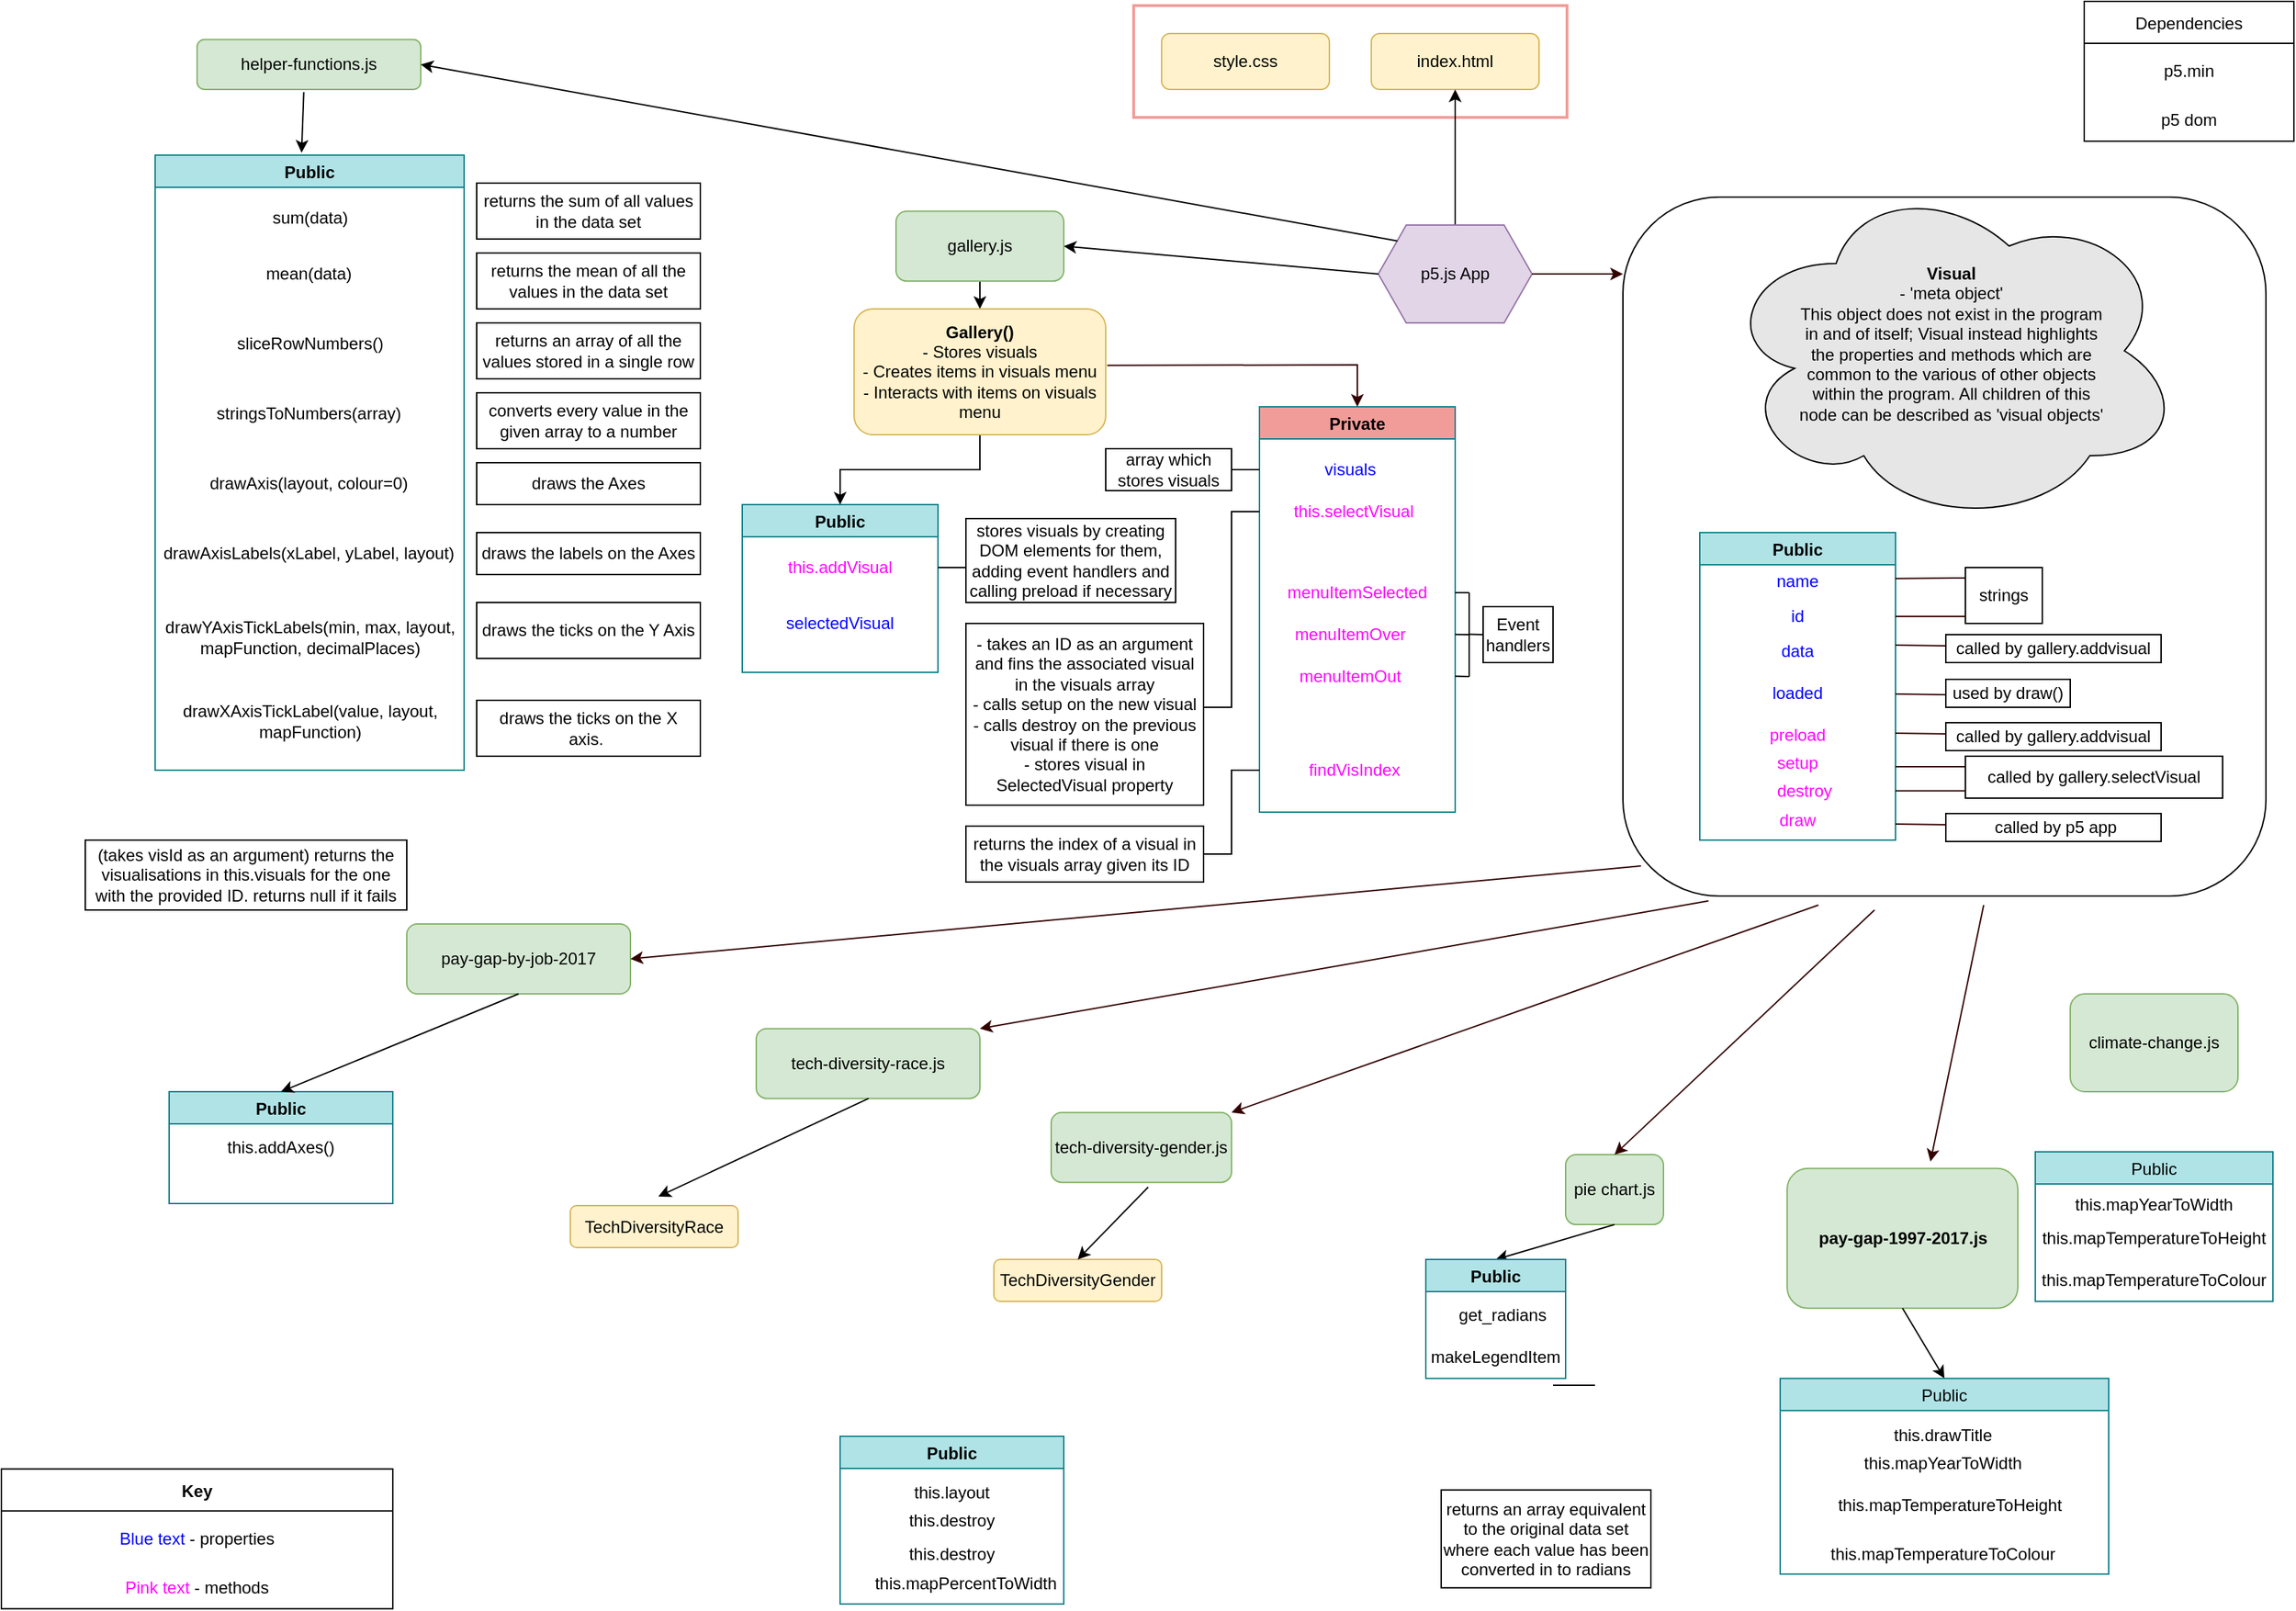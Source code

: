 <mxfile version="19.0.0" type="device"><diagram id="C5RBs43oDa-KdzZeNtuy" name="Page-1"><mxGraphModel dx="2957" dy="1570" grid="1" gridSize="10" guides="1" tooltips="1" connect="1" arrows="1" fold="1" page="1" pageScale="1" pageWidth="827" pageHeight="1169" math="0" shadow="0"><root><mxCell id="WIyWlLk6GJQsqaUBKTNV-0"/><mxCell id="WIyWlLk6GJQsqaUBKTNV-1" parent="WIyWlLk6GJQsqaUBKTNV-0"/><mxCell id="xfsPnsZ9TxMPzYOCAyO3-46" value="" style="rounded=1;whiteSpace=wrap;html=1;fontColor=#000000;fillColor=none;gradientColor=#ffffff;" parent="WIyWlLk6GJQsqaUBKTNV-1" vertex="1"><mxGeometry x="340" y="150" width="460" height="500" as="geometry"/></mxCell><mxCell id="Or9NpgClA_jNSjlbBPFA-27" value="" style="rounded=0;whiteSpace=wrap;html=1;fontFamily=Helvetica;fontSize=10;strokeColor=#F19C99;fillColor=none;strokeWidth=2;" parent="WIyWlLk6GJQsqaUBKTNV-1" vertex="1"><mxGeometry x="-10" y="13" width="310" height="80" as="geometry"/></mxCell><mxCell id="WIyWlLk6GJQsqaUBKTNV-3" value="index.html" style="rounded=1;whiteSpace=wrap;html=1;fontSize=12;glass=0;strokeWidth=1;shadow=0;fillColor=#fff2cc;strokeColor=#d6b656;" parent="WIyWlLk6GJQsqaUBKTNV-1" vertex="1"><mxGeometry x="160" y="33" width="120" height="40" as="geometry"/></mxCell><mxCell id="hOA8Z_MioTINMUJTWKp7-8" style="edgeStyle=orthogonalEdgeStyle;rounded=0;orthogonalLoop=1;jettySize=auto;html=1;exitX=0.5;exitY=0;exitDx=0;exitDy=0;entryX=0.5;entryY=1;entryDx=0;entryDy=0;" parent="WIyWlLk6GJQsqaUBKTNV-1" source="hOA8Z_MioTINMUJTWKp7-5" target="WIyWlLk6GJQsqaUBKTNV-3" edge="1"><mxGeometry relative="1" as="geometry"/></mxCell><mxCell id="hOA8Z_MioTINMUJTWKp7-5" value="p5.js App" style="shape=hexagon;perimeter=hexagonPerimeter2;whiteSpace=wrap;html=1;fixedSize=1;fillColor=#e1d5e7;strokeColor=#9673a6;" parent="WIyWlLk6GJQsqaUBKTNV-1" vertex="1"><mxGeometry x="165" y="170" width="110" height="70" as="geometry"/></mxCell><mxCell id="hOA8Z_MioTINMUJTWKp7-9" value="Dependencies" style="swimlane;fontStyle=0;childLayout=stackLayout;horizontal=1;startSize=30;horizontalStack=0;resizeParent=1;resizeParentMax=0;resizeLast=0;collapsible=1;marginBottom=0;" parent="WIyWlLk6GJQsqaUBKTNV-1" vertex="1"><mxGeometry x="670" y="10" width="150" height="100" as="geometry"/></mxCell><mxCell id="xfsPnsZ9TxMPzYOCAyO3-2" value="p5.min" style="text;html=1;strokeColor=none;fillColor=none;align=center;verticalAlign=middle;whiteSpace=wrap;rounded=0;" parent="hOA8Z_MioTINMUJTWKp7-9" vertex="1"><mxGeometry y="30" width="150" height="40" as="geometry"/></mxCell><mxCell id="xfsPnsZ9TxMPzYOCAyO3-3" value="p5 dom" style="text;html=1;strokeColor=none;fillColor=none;align=center;verticalAlign=middle;whiteSpace=wrap;rounded=0;" parent="hOA8Z_MioTINMUJTWKp7-9" vertex="1"><mxGeometry y="70" width="150" height="30" as="geometry"/></mxCell><mxCell id="hOA8Z_MioTINMUJTWKp7-13" value="helper-functions.js" style="rounded=1;whiteSpace=wrap;html=1;fillColor=#d5e8d4;strokeColor=#82b366;" parent="WIyWlLk6GJQsqaUBKTNV-1" vertex="1"><mxGeometry x="-680" y="37.25" width="160" height="35.75" as="geometry"/></mxCell><mxCell id="Or9NpgClA_jNSjlbBPFA-4" value="climate-change.js" style="rounded=1;whiteSpace=wrap;html=1;fillColor=#d5e8d4;strokeColor=#82b366;" parent="WIyWlLk6GJQsqaUBKTNV-1" vertex="1"><mxGeometry x="660" y="720" width="120" height="70" as="geometry"/></mxCell><mxCell id="iEtNDZICa_h6T2FFVmUL-8" value="" style="endArrow=classic;html=1;rounded=0;fontColor=#000000;strokeColor=#000000;labelBackgroundColor=#FFFFFF;entryX=1;entryY=0.5;entryDx=0;entryDy=0;exitX=0.124;exitY=0.163;exitDx=0;exitDy=0;exitPerimeter=0;" parent="WIyWlLk6GJQsqaUBKTNV-1" source="hOA8Z_MioTINMUJTWKp7-5" target="hOA8Z_MioTINMUJTWKp7-13" edge="1"><mxGeometry width="50" height="50" relative="1" as="geometry"><mxPoint x="100" y="230" as="sourcePoint"/><mxPoint x="-150" y="100" as="targetPoint"/></mxGeometry></mxCell><mxCell id="iEtNDZICa_h6T2FFVmUL-12" value="" style="endArrow=classic;html=1;rounded=0;labelBackgroundColor=#FFFFFF;fontColor=#000000;strokeColor=#000000;exitX=0;exitY=0.5;exitDx=0;exitDy=0;entryX=1;entryY=0.5;entryDx=0;entryDy=0;" parent="WIyWlLk6GJQsqaUBKTNV-1" source="hOA8Z_MioTINMUJTWKp7-5" target="1m1TxvlbKKQ-Fbzo6FJC-38" edge="1"><mxGeometry width="50" height="50" relative="1" as="geometry"><mxPoint x="130" y="200" as="sourcePoint"/><mxPoint x="-60" y="220" as="targetPoint"/></mxGeometry></mxCell><mxCell id="iEtNDZICa_h6T2FFVmUL-13" value="Public" style="swimlane;fillColor=#b0e3e6;strokeColor=#0e8088;" parent="WIyWlLk6GJQsqaUBKTNV-1" vertex="1"><mxGeometry x="-290" y="370" width="140" height="120" as="geometry"/></mxCell><mxCell id="177IR2tx1onjuQ42O2G6-31" value="this.addVisual" style="text;html=1;strokeColor=none;fillColor=none;align=center;verticalAlign=middle;whiteSpace=wrap;rounded=0;fontColor=#FF00FF;" parent="iEtNDZICa_h6T2FFVmUL-13" vertex="1"><mxGeometry x="5" y="30" width="130" height="30" as="geometry"/></mxCell><mxCell id="xfsPnsZ9TxMPzYOCAyO3-7" value="selectedVisual" style="text;html=1;strokeColor=none;fillColor=none;align=center;verticalAlign=middle;whiteSpace=wrap;rounded=0;fontColor=#0000FF;" parent="iEtNDZICa_h6T2FFVmUL-13" vertex="1"><mxGeometry y="70" width="140" height="30" as="geometry"/></mxCell><mxCell id="iEtNDZICa_h6T2FFVmUL-17" value="" style="endArrow=classic;html=1;rounded=0;labelBackgroundColor=#FFFFFF;fontColor=#000000;strokeColor=#000000;exitX=0.5;exitY=1;exitDx=0;exitDy=0;entryX=0.5;entryY=0;entryDx=0;entryDy=0;" parent="WIyWlLk6GJQsqaUBKTNV-1" source="1m1TxvlbKKQ-Fbzo6FJC-38" target="177IR2tx1onjuQ42O2G6-29" edge="1"><mxGeometry width="50" height="50" relative="1" as="geometry"><mxPoint x="-209.84" y="272.904" as="sourcePoint"/><mxPoint x="-120" y="270" as="targetPoint"/></mxGeometry></mxCell><mxCell id="iEtNDZICa_h6T2FFVmUL-37" value="&lt;b&gt;pay-gap-1997-2017.js&lt;/b&gt;" style="rounded=1;whiteSpace=wrap;html=1;fillColor=#d5e8d4;strokeColor=#82b366;" parent="WIyWlLk6GJQsqaUBKTNV-1" vertex="1"><mxGeometry x="457.5" y="844.9" width="165" height="100" as="geometry"/></mxCell><mxCell id="1m1TxvlbKKQ-Fbzo6FJC-6" value="Public" style="swimlane;fillColor=#b0e3e6;strokeColor=#0e8088;" parent="WIyWlLk6GJQsqaUBKTNV-1" vertex="1"><mxGeometry x="-710" y="120" width="221" height="440" as="geometry"/></mxCell><mxCell id="177IR2tx1onjuQ42O2G6-0" value="sum(data)" style="text;html=1;strokeColor=none;fillColor=none;align=center;verticalAlign=middle;whiteSpace=wrap;rounded=0;" parent="1m1TxvlbKKQ-Fbzo6FJC-6" vertex="1"><mxGeometry x="31" y="30" width="160" height="30" as="geometry"/></mxCell><mxCell id="177IR2tx1onjuQ42O2G6-1" value="mean(data)" style="text;html=1;strokeColor=none;fillColor=none;align=center;verticalAlign=middle;whiteSpace=wrap;rounded=0;" parent="1m1TxvlbKKQ-Fbzo6FJC-6" vertex="1"><mxGeometry x="30" y="70" width="160" height="30" as="geometry"/></mxCell><mxCell id="177IR2tx1onjuQ42O2G6-2" value="sliceRowNumbers()" style="text;html=1;strokeColor=none;fillColor=none;align=center;verticalAlign=middle;whiteSpace=wrap;rounded=0;" parent="1m1TxvlbKKQ-Fbzo6FJC-6" vertex="1"><mxGeometry x="31" y="120" width="160" height="30" as="geometry"/></mxCell><mxCell id="177IR2tx1onjuQ42O2G6-3" value="stringsToNumbers(array)" style="text;html=1;strokeColor=none;fillColor=none;align=center;verticalAlign=middle;whiteSpace=wrap;rounded=0;" parent="1m1TxvlbKKQ-Fbzo6FJC-6" vertex="1"><mxGeometry x="30" y="170" width="160" height="30" as="geometry"/></mxCell><mxCell id="177IR2tx1onjuQ42O2G6-4" value="drawAxis(layout, colour=0)" style="text;html=1;strokeColor=none;fillColor=none;align=center;verticalAlign=middle;whiteSpace=wrap;rounded=0;" parent="1m1TxvlbKKQ-Fbzo6FJC-6" vertex="1"><mxGeometry x="30" y="220" width="160" height="30" as="geometry"/></mxCell><mxCell id="177IR2tx1onjuQ42O2G6-5" value="drawAxisLabels(xLabel, yLabel, layout)" style="text;html=1;strokeColor=none;fillColor=none;align=center;verticalAlign=middle;whiteSpace=wrap;rounded=0;" parent="1m1TxvlbKKQ-Fbzo6FJC-6" vertex="1"><mxGeometry y="270" width="220" height="30" as="geometry"/></mxCell><mxCell id="177IR2tx1onjuQ42O2G6-7" value="drawYAxisTickLabels(min, max, layout, mapFunction, decimalPlaces)" style="text;html=1;strokeColor=none;fillColor=none;align=center;verticalAlign=middle;whiteSpace=wrap;rounded=0;" parent="1m1TxvlbKKQ-Fbzo6FJC-6" vertex="1"><mxGeometry x="1" y="330" width="220" height="30" as="geometry"/></mxCell><mxCell id="177IR2tx1onjuQ42O2G6-8" value="drawXAxisTickLabel(value, layout, mapFunction)" style="text;html=1;strokeColor=none;fillColor=none;align=center;verticalAlign=middle;whiteSpace=wrap;rounded=0;" parent="1m1TxvlbKKQ-Fbzo6FJC-6" vertex="1"><mxGeometry x="1" y="390" width="220" height="30" as="geometry"/></mxCell><mxCell id="1m1TxvlbKKQ-Fbzo6FJC-14" value="pay-gap-by-job-2017" style="rounded=1;whiteSpace=wrap;html=1;fillColor=#d5e8d4;strokeColor=#82b366;" parent="WIyWlLk6GJQsqaUBKTNV-1" vertex="1"><mxGeometry x="-530" y="670" width="160" height="50" as="geometry"/></mxCell><mxCell id="1m1TxvlbKKQ-Fbzo6FJC-15" value="Public" style="swimlane;fillColor=#b0e3e6;strokeColor=#0e8088;" parent="WIyWlLk6GJQsqaUBKTNV-1" vertex="1"><mxGeometry x="-700" y="790.0" width="160" height="80" as="geometry"/></mxCell><mxCell id="177IR2tx1onjuQ42O2G6-51" value="this.addAxes()" style="text;html=1;strokeColor=none;fillColor=none;align=center;verticalAlign=middle;whiteSpace=wrap;rounded=0;" parent="1m1TxvlbKKQ-Fbzo6FJC-15" vertex="1"><mxGeometry x="50" y="25" width="60" height="30" as="geometry"/></mxCell><mxCell id="1m1TxvlbKKQ-Fbzo6FJC-38" value="gallery.js" style="rounded=1;whiteSpace=wrap;html=1;fillColor=#d5e8d4;strokeColor=#82b366;" parent="WIyWlLk6GJQsqaUBKTNV-1" vertex="1"><mxGeometry x="-180" y="160.1" width="120" height="50" as="geometry"/></mxCell><mxCell id="1m1TxvlbKKQ-Fbzo6FJC-108" value="" style="endArrow=classic;html=1;rounded=0;fontColor=#000000;strokeColor=#000000;entryX=0.474;entryY=-0.004;entryDx=0;entryDy=0;entryPerimeter=0;exitX=0.477;exitY=1.052;exitDx=0;exitDy=0;exitPerimeter=0;" parent="WIyWlLk6GJQsqaUBKTNV-1" source="hOA8Z_MioTINMUJTWKp7-13" target="1m1TxvlbKKQ-Fbzo6FJC-6" edge="1"><mxGeometry width="50" height="50" relative="1" as="geometry"><mxPoint x="-630" y="105.75" as="sourcePoint"/><mxPoint x="-580" y="55.75" as="targetPoint"/></mxGeometry></mxCell><mxCell id="1m1TxvlbKKQ-Fbzo6FJC-109" value="" style="endArrow=classic;html=1;rounded=0;fontColor=#000000;strokeColor=#000000;exitX=0.5;exitY=1;exitDx=0;exitDy=0;entryX=0.5;entryY=0;entryDx=0;entryDy=0;" parent="WIyWlLk6GJQsqaUBKTNV-1" source="1m1TxvlbKKQ-Fbzo6FJC-14" target="1m1TxvlbKKQ-Fbzo6FJC-15" edge="1"><mxGeometry width="50" height="50" relative="1" as="geometry"><mxPoint x="-576" y="970" as="sourcePoint"/><mxPoint x="-526" y="920" as="targetPoint"/></mxGeometry></mxCell><mxCell id="177IR2tx1onjuQ42O2G6-9" value="returns the sum of all values in the data set" style="text;html=1;strokeColor=default;fillColor=none;align=center;verticalAlign=middle;whiteSpace=wrap;rounded=0;" parent="WIyWlLk6GJQsqaUBKTNV-1" vertex="1"><mxGeometry x="-480" y="140" width="160" height="40" as="geometry"/></mxCell><mxCell id="177IR2tx1onjuQ42O2G6-10" value="returns the mean of all the values in the data set" style="text;html=1;strokeColor=default;fillColor=none;align=center;verticalAlign=middle;whiteSpace=wrap;rounded=0;" parent="WIyWlLk6GJQsqaUBKTNV-1" vertex="1"><mxGeometry x="-480" y="190" width="160" height="40" as="geometry"/></mxCell><mxCell id="177IR2tx1onjuQ42O2G6-11" value="returns an array of all the values stored in a single row" style="text;html=1;strokeColor=default;fillColor=none;align=center;verticalAlign=middle;whiteSpace=wrap;rounded=0;" parent="WIyWlLk6GJQsqaUBKTNV-1" vertex="1"><mxGeometry x="-480" y="240" width="160" height="40" as="geometry"/></mxCell><mxCell id="177IR2tx1onjuQ42O2G6-12" value="converts every value in the given array to a number" style="text;html=1;strokeColor=default;fillColor=none;align=center;verticalAlign=middle;whiteSpace=wrap;rounded=0;" parent="WIyWlLk6GJQsqaUBKTNV-1" vertex="1"><mxGeometry x="-480" y="290" width="160" height="40" as="geometry"/></mxCell><mxCell id="177IR2tx1onjuQ42O2G6-13" value="draws the Axes" style="text;html=1;strokeColor=default;fillColor=none;align=center;verticalAlign=middle;whiteSpace=wrap;rounded=0;" parent="WIyWlLk6GJQsqaUBKTNV-1" vertex="1"><mxGeometry x="-480" y="340" width="160" height="30" as="geometry"/></mxCell><mxCell id="177IR2tx1onjuQ42O2G6-14" value="draws the labels on the Axes" style="text;html=1;strokeColor=default;fillColor=none;align=center;verticalAlign=middle;whiteSpace=wrap;rounded=0;" parent="WIyWlLk6GJQsqaUBKTNV-1" vertex="1"><mxGeometry x="-480" y="390" width="160" height="30" as="geometry"/></mxCell><mxCell id="177IR2tx1onjuQ42O2G6-15" value="draws the ticks on the Y Axis" style="text;html=1;strokeColor=default;fillColor=none;align=center;verticalAlign=middle;whiteSpace=wrap;rounded=0;" parent="WIyWlLk6GJQsqaUBKTNV-1" vertex="1"><mxGeometry x="-480" y="440" width="160" height="40" as="geometry"/></mxCell><mxCell id="177IR2tx1onjuQ42O2G6-16" value="draws the ticks on the X axis.&amp;nbsp;" style="text;html=1;strokeColor=default;fillColor=none;align=center;verticalAlign=middle;whiteSpace=wrap;rounded=0;" parent="WIyWlLk6GJQsqaUBKTNV-1" vertex="1"><mxGeometry x="-480" y="510" width="160" height="40" as="geometry"/></mxCell><mxCell id="177IR2tx1onjuQ42O2G6-17" value="Public" style="swimlane;fillColor=#b0e3e6;strokeColor=#0e8088;fontStyle=0" parent="WIyWlLk6GJQsqaUBKTNV-1" vertex="1"><mxGeometry x="635" y="833" width="170" height="107" as="geometry"/></mxCell><mxCell id="177IR2tx1onjuQ42O2G6-19" value="this.mapTemperatureToHeight" style="text;html=1;strokeColor=none;fillColor=none;align=center;verticalAlign=middle;whiteSpace=wrap;rounded=0;" parent="177IR2tx1onjuQ42O2G6-17" vertex="1"><mxGeometry x="5" y="47" width="160" height="30" as="geometry"/></mxCell><mxCell id="177IR2tx1onjuQ42O2G6-26" value="this.mapTemperatureToColour" style="text;html=1;strokeColor=none;fillColor=none;align=center;verticalAlign=middle;whiteSpace=wrap;rounded=0;" parent="177IR2tx1onjuQ42O2G6-17" vertex="1"><mxGeometry x="5" y="77" width="160" height="30" as="geometry"/></mxCell><mxCell id="177IR2tx1onjuQ42O2G6-45" value="this.mapYearToWidth" style="text;html=1;strokeColor=none;fillColor=none;align=center;verticalAlign=middle;whiteSpace=wrap;rounded=0;" parent="177IR2tx1onjuQ42O2G6-17" vertex="1"><mxGeometry x="5" y="23" width="160" height="30" as="geometry"/></mxCell><mxCell id="177IR2tx1onjuQ42O2G6-28" value="" style="endArrow=classic;html=1;rounded=0;entryX=0.5;entryY=0;entryDx=0;entryDy=0;exitX=0.5;exitY=1;exitDx=0;exitDy=0;" parent="WIyWlLk6GJQsqaUBKTNV-1" source="iEtNDZICa_h6T2FFVmUL-37" target="177IR2tx1onjuQ42O2G6-41" edge="1"><mxGeometry width="50" height="50" relative="1" as="geometry"><mxPoint x="540" y="950" as="sourcePoint"/><mxPoint x="-118.93" y="1126.083" as="targetPoint"/></mxGeometry></mxCell><mxCell id="xfsPnsZ9TxMPzYOCAyO3-18" value="" style="edgeStyle=orthogonalEdgeStyle;rounded=0;orthogonalLoop=1;jettySize=auto;html=1;fontColor=#000000;entryX=0.5;entryY=0;entryDx=0;entryDy=0;" parent="WIyWlLk6GJQsqaUBKTNV-1" source="177IR2tx1onjuQ42O2G6-29" target="iEtNDZICa_h6T2FFVmUL-13" edge="1"><mxGeometry relative="1" as="geometry"/></mxCell><mxCell id="177IR2tx1onjuQ42O2G6-35" value="stores visuals by creating DOM elements for them, adding event handlers and calling preload if necessary&lt;br&gt;" style="text;html=1;strokeColor=default;fillColor=#FFFFFF;align=center;verticalAlign=middle;whiteSpace=wrap;rounded=0;" parent="WIyWlLk6GJQsqaUBKTNV-1" vertex="1"><mxGeometry x="-130" y="380" width="150" height="60" as="geometry"/></mxCell><mxCell id="177IR2tx1onjuQ42O2G6-29" value="&lt;b&gt;Gallery()&lt;/b&gt;&lt;br&gt;- Stores visuals&lt;br&gt;- Creates items in visuals menu&lt;br&gt;- Interacts with items on visuals menu" style="rounded=1;whiteSpace=wrap;html=1;fillColor=#fff2cc;strokeColor=#d6b656;" parent="WIyWlLk6GJQsqaUBKTNV-1" vertex="1"><mxGeometry x="-210" y="230" width="180" height="90" as="geometry"/></mxCell><mxCell id="177IR2tx1onjuQ42O2G6-36" value="(takes visId as an argument) returns the visualisations in this.visuals for the one with the provided ID. returns null if it fails" style="text;html=1;strokeColor=default;fillColor=none;align=center;verticalAlign=middle;whiteSpace=wrap;rounded=0;" parent="WIyWlLk6GJQsqaUBKTNV-1" vertex="1"><mxGeometry x="-760" y="610" width="230" height="50" as="geometry"/></mxCell><mxCell id="177IR2tx1onjuQ42O2G6-37" value="- takes an ID as an argument and fins the associated visual in the visuals array&lt;br&gt;- calls setup on the new visual&lt;br&gt;- calls destroy on the previous visual if there is one&lt;br&gt;- stores visual in SelectedVisual property" style="text;html=1;strokeColor=default;fillColor=#FFFFFF;align=center;verticalAlign=middle;whiteSpace=wrap;rounded=0;" parent="WIyWlLk6GJQsqaUBKTNV-1" vertex="1"><mxGeometry x="-130" y="455" width="170" height="130" as="geometry"/></mxCell><mxCell id="177IR2tx1onjuQ42O2G6-39" value="style.css" style="rounded=1;whiteSpace=wrap;html=1;fontSize=12;glass=0;strokeWidth=1;shadow=0;fillColor=#fff2cc;strokeColor=#d6b656;" parent="WIyWlLk6GJQsqaUBKTNV-1" vertex="1"><mxGeometry x="10" y="33" width="120" height="40" as="geometry"/></mxCell><mxCell id="177IR2tx1onjuQ42O2G6-41" value="Public" style="swimlane;fillColor=#b0e3e6;strokeColor=#0e8088;fontStyle=0" parent="WIyWlLk6GJQsqaUBKTNV-1" vertex="1"><mxGeometry x="452.5" y="995.1" width="235" height="140" as="geometry"/></mxCell><mxCell id="177IR2tx1onjuQ42O2G6-42" value="this.drawTitle" style="text;html=1;strokeColor=none;fillColor=none;align=center;verticalAlign=middle;whiteSpace=wrap;rounded=0;" parent="177IR2tx1onjuQ42O2G6-41" vertex="1"><mxGeometry x="36.5" y="26" width="160" height="30" as="geometry"/></mxCell><mxCell id="177IR2tx1onjuQ42O2G6-43" value="this.mapTemperatureToHeight" style="text;html=1;strokeColor=none;fillColor=none;align=center;verticalAlign=middle;whiteSpace=wrap;rounded=0;" parent="177IR2tx1onjuQ42O2G6-41" vertex="1"><mxGeometry x="41.5" y="76" width="160" height="30" as="geometry"/></mxCell><mxCell id="177IR2tx1onjuQ42O2G6-44" value="this.mapTemperatureToColour" style="text;html=1;strokeColor=none;fillColor=none;align=center;verticalAlign=middle;whiteSpace=wrap;rounded=0;" parent="177IR2tx1onjuQ42O2G6-41" vertex="1"><mxGeometry x="36.5" y="110.5" width="160" height="30" as="geometry"/></mxCell><mxCell id="177IR2tx1onjuQ42O2G6-18" value="this.mapYearToWidth" style="text;html=1;strokeColor=none;fillColor=none;align=center;verticalAlign=middle;whiteSpace=wrap;rounded=0;" parent="177IR2tx1onjuQ42O2G6-41" vertex="1"><mxGeometry x="36.5" y="46" width="160" height="30" as="geometry"/></mxCell><mxCell id="177IR2tx1onjuQ42O2G6-47" value="pie chart.js" style="rounded=1;whiteSpace=wrap;html=1;fillColor=#d5e8d4;strokeColor=#82b366;" parent="WIyWlLk6GJQsqaUBKTNV-1" vertex="1"><mxGeometry x="299" y="835.05" width="70" height="50" as="geometry"/></mxCell><mxCell id="177IR2tx1onjuQ42O2G6-48" value="" style="endArrow=classic;html=1;rounded=0;fontColor=#000000;strokeColor=#000000;exitX=0.5;exitY=1;exitDx=0;exitDy=0;entryX=0.5;entryY=0;entryDx=0;entryDy=0;" parent="WIyWlLk6GJQsqaUBKTNV-1" source="177IR2tx1onjuQ42O2G6-47" target="177IR2tx1onjuQ42O2G6-54" edge="1"><mxGeometry width="50" height="50" relative="1" as="geometry"><mxPoint x="-86.08" y="1604.81" as="sourcePoint"/><mxPoint x="182.08" y="1375.05" as="targetPoint"/></mxGeometry></mxCell><mxCell id="177IR2tx1onjuQ42O2G6-49" value="tech-diversity-gender.js" style="rounded=1;whiteSpace=wrap;html=1;fillColor=#d5e8d4;strokeColor=#82b366;" parent="WIyWlLk6GJQsqaUBKTNV-1" vertex="1"><mxGeometry x="-69" y="804.85" width="129" height="50" as="geometry"/></mxCell><mxCell id="177IR2tx1onjuQ42O2G6-50" value="tech-diversity-race.js" style="rounded=1;whiteSpace=wrap;html=1;fillColor=#d5e8d4;strokeColor=#82b366;" parent="WIyWlLk6GJQsqaUBKTNV-1" vertex="1"><mxGeometry x="-280" y="744.82" width="160" height="50" as="geometry"/></mxCell><mxCell id="177IR2tx1onjuQ42O2G6-54" value="Public" style="swimlane;fillColor=#b0e3e6;strokeColor=#0e8088;" parent="WIyWlLk6GJQsqaUBKTNV-1" vertex="1"><mxGeometry x="199" y="910.05" width="100" height="85.05" as="geometry"/></mxCell><mxCell id="177IR2tx1onjuQ42O2G6-55" value="get_radians" style="text;html=1;strokeColor=none;fillColor=none;align=center;verticalAlign=middle;whiteSpace=wrap;rounded=0;" parent="177IR2tx1onjuQ42O2G6-54" vertex="1"><mxGeometry x="25" y="25" width="60" height="30" as="geometry"/></mxCell><mxCell id="177IR2tx1onjuQ42O2G6-56" value="makeLegendItem" style="text;html=1;strokeColor=none;fillColor=none;align=center;verticalAlign=middle;whiteSpace=wrap;rounded=0;" parent="177IR2tx1onjuQ42O2G6-54" vertex="1"><mxGeometry x="20" y="55" width="60" height="30" as="geometry"/></mxCell><mxCell id="177IR2tx1onjuQ42O2G6-57" value="Public" style="swimlane;fillColor=#b0e3e6;strokeColor=#0e8088;" parent="WIyWlLk6GJQsqaUBKTNV-1" vertex="1"><mxGeometry x="-220" y="1036.5" width="160" height="120" as="geometry"/></mxCell><mxCell id="177IR2tx1onjuQ42O2G6-58" value="this.layout" style="text;html=1;strokeColor=none;fillColor=none;align=center;verticalAlign=middle;whiteSpace=wrap;rounded=0;" parent="177IR2tx1onjuQ42O2G6-57" vertex="1"><mxGeometry x="50" y="25" width="60" height="30" as="geometry"/></mxCell><mxCell id="177IR2tx1onjuQ42O2G6-62" value="this.destroy" style="text;html=1;strokeColor=none;fillColor=none;align=center;verticalAlign=middle;whiteSpace=wrap;rounded=0;" parent="177IR2tx1onjuQ42O2G6-57" vertex="1"><mxGeometry x="50" y="45" width="60" height="30" as="geometry"/></mxCell><mxCell id="177IR2tx1onjuQ42O2G6-63" value="this.destroy" style="text;html=1;strokeColor=none;fillColor=none;align=center;verticalAlign=middle;whiteSpace=wrap;rounded=0;" parent="177IR2tx1onjuQ42O2G6-57" vertex="1"><mxGeometry x="50" y="69" width="60" height="30" as="geometry"/></mxCell><mxCell id="177IR2tx1onjuQ42O2G6-65" value="this.mapPercentToWidth" style="text;html=1;strokeColor=none;fillColor=none;align=center;verticalAlign=middle;whiteSpace=wrap;rounded=0;" parent="177IR2tx1onjuQ42O2G6-57" vertex="1"><mxGeometry x="60" y="90" width="60" height="30" as="geometry"/></mxCell><mxCell id="177IR2tx1onjuQ42O2G6-60" value="TechDiversityGender" style="rounded=1;whiteSpace=wrap;html=1;fillColor=#fff2cc;strokeColor=#d6b656;" parent="WIyWlLk6GJQsqaUBKTNV-1" vertex="1"><mxGeometry x="-110" y="910.0" width="120" height="30" as="geometry"/></mxCell><mxCell id="177IR2tx1onjuQ42O2G6-61" value="" style="endArrow=classic;html=1;rounded=0;strokeColor=#000000;exitX=0.538;exitY=1.068;exitDx=0;exitDy=0;entryX=0.5;entryY=0;entryDx=0;entryDy=0;exitPerimeter=0;" parent="WIyWlLk6GJQsqaUBKTNV-1" source="177IR2tx1onjuQ42O2G6-49" target="177IR2tx1onjuQ42O2G6-60" edge="1"><mxGeometry width="50" height="50" relative="1" as="geometry"><mxPoint x="113" y="1324.85" as="sourcePoint"/><mxPoint x="33" y="1384.85" as="targetPoint"/></mxGeometry></mxCell><mxCell id="xfsPnsZ9TxMPzYOCAyO3-5" value="Private" style="swimlane;fillColor=#F19C99;strokeColor=#0e8088;" parent="WIyWlLk6GJQsqaUBKTNV-1" vertex="1"><mxGeometry x="80" y="300" width="140" height="290" as="geometry"/></mxCell><mxCell id="xfsPnsZ9TxMPzYOCAyO3-6" value="visuals" style="text;html=1;strokeColor=none;fillColor=none;align=center;verticalAlign=middle;whiteSpace=wrap;rounded=0;fontColor=#0000FF;" parent="xfsPnsZ9TxMPzYOCAyO3-5" vertex="1"><mxGeometry y="30" width="130" height="30" as="geometry"/></mxCell><mxCell id="xfsPnsZ9TxMPzYOCAyO3-8" value="this.selectVisual" style="text;html=1;strokeColor=none;fillColor=none;align=center;verticalAlign=middle;whiteSpace=wrap;rounded=0;fontColor=#FF00FF;" parent="xfsPnsZ9TxMPzYOCAyO3-5" vertex="1"><mxGeometry y="60" width="135" height="30" as="geometry"/></mxCell><mxCell id="xfsPnsZ9TxMPzYOCAyO3-9" value="menuItemSelected" style="text;html=1;strokeColor=none;fillColor=none;align=center;verticalAlign=middle;whiteSpace=wrap;rounded=0;fontColor=#FF00FF;" parent="xfsPnsZ9TxMPzYOCAyO3-5" vertex="1"><mxGeometry y="123" width="140" height="20" as="geometry"/></mxCell><mxCell id="xfsPnsZ9TxMPzYOCAyO3-11" value="menuItemOver" style="text;html=1;strokeColor=none;fillColor=none;align=center;verticalAlign=middle;whiteSpace=wrap;rounded=0;fontColor=#FF00FF;" parent="xfsPnsZ9TxMPzYOCAyO3-5" vertex="1"><mxGeometry x="-5" y="153" width="140" height="20" as="geometry"/></mxCell><mxCell id="xfsPnsZ9TxMPzYOCAyO3-12" value="menuItemOut" style="text;html=1;strokeColor=none;fillColor=none;align=center;verticalAlign=middle;whiteSpace=wrap;rounded=0;fontColor=#FF00FF;" parent="xfsPnsZ9TxMPzYOCAyO3-5" vertex="1"><mxGeometry x="-5" y="183" width="140" height="20" as="geometry"/></mxCell><mxCell id="xfsPnsZ9TxMPzYOCAyO3-36" value="findVisIndex" style="text;html=1;strokeColor=none;fillColor=none;align=center;verticalAlign=middle;whiteSpace=wrap;rounded=0;fontColor=#FF00FF;" parent="xfsPnsZ9TxMPzYOCAyO3-5" vertex="1"><mxGeometry x="-1.25" y="250" width="137.5" height="20" as="geometry"/></mxCell><mxCell id="xfsPnsZ9TxMPzYOCAyO3-13" value="Key" style="swimlane;fontStyle=1;childLayout=stackLayout;horizontal=1;startSize=30;horizontalStack=0;resizeParent=1;resizeParentMax=0;resizeLast=0;collapsible=1;marginBottom=0;" parent="WIyWlLk6GJQsqaUBKTNV-1" vertex="1"><mxGeometry x="-820" y="1059.9" width="280" height="100" as="geometry"/></mxCell><mxCell id="xfsPnsZ9TxMPzYOCAyO3-14" value="&lt;font color=&quot;#0000ff&quot;&gt;Blue text &lt;/font&gt;- properties" style="text;html=1;strokeColor=none;fillColor=none;align=center;verticalAlign=middle;whiteSpace=wrap;rounded=0;" parent="xfsPnsZ9TxMPzYOCAyO3-13" vertex="1"><mxGeometry y="30" width="280" height="40" as="geometry"/></mxCell><mxCell id="xfsPnsZ9TxMPzYOCAyO3-15" value="&lt;font color=&quot;#ff00ff&quot;&gt;Pink text &lt;/font&gt;- methods" style="text;html=1;strokeColor=none;fillColor=none;align=center;verticalAlign=middle;whiteSpace=wrap;rounded=0;" parent="xfsPnsZ9TxMPzYOCAyO3-13" vertex="1"><mxGeometry y="70" width="280" height="30" as="geometry"/></mxCell><mxCell id="xfsPnsZ9TxMPzYOCAyO3-24" value="array which stores visuals" style="text;html=1;strokeColor=default;fillColor=default;align=center;verticalAlign=middle;whiteSpace=wrap;rounded=0;" parent="WIyWlLk6GJQsqaUBKTNV-1" vertex="1"><mxGeometry x="-30" y="330" width="90" height="30" as="geometry"/></mxCell><mxCell id="xfsPnsZ9TxMPzYOCAyO3-25" value="" style="edgeStyle=orthogonalEdgeStyle;rounded=0;orthogonalLoop=1;jettySize=auto;html=1;fontColor=#000000;endArrow=none;endFill=0;" parent="WIyWlLk6GJQsqaUBKTNV-1" edge="1"><mxGeometry relative="1" as="geometry"><mxPoint x="60" y="345" as="sourcePoint"/><mxPoint x="80" y="345" as="targetPoint"/></mxGeometry></mxCell><mxCell id="xfsPnsZ9TxMPzYOCAyO3-26" value="" style="edgeStyle=orthogonalEdgeStyle;rounded=0;orthogonalLoop=1;jettySize=auto;html=1;fontColor=#000000;endArrow=none;endFill=0;" parent="WIyWlLk6GJQsqaUBKTNV-1" edge="1"><mxGeometry relative="1" as="geometry"><mxPoint x="-150" y="415" as="sourcePoint"/><mxPoint x="-130" y="415" as="targetPoint"/></mxGeometry></mxCell><mxCell id="xfsPnsZ9TxMPzYOCAyO3-28" value="" style="endArrow=none;html=1;rounded=0;fontColor=#000000;entryX=0;entryY=0.5;entryDx=0;entryDy=0;" parent="WIyWlLk6GJQsqaUBKTNV-1" target="xfsPnsZ9TxMPzYOCAyO3-8" edge="1"><mxGeometry width="50" height="50" relative="1" as="geometry"><mxPoint x="40" y="515" as="sourcePoint"/><mxPoint x="80" y="380" as="targetPoint"/><Array as="points"><mxPoint x="60" y="515"/><mxPoint x="60" y="375"/></Array></mxGeometry></mxCell><mxCell id="xfsPnsZ9TxMPzYOCAyO3-30" value="" style="endArrow=none;html=1;rounded=0;fontColor=#000000;" parent="WIyWlLk6GJQsqaUBKTNV-1" edge="1"><mxGeometry width="50" height="50" relative="1" as="geometry"><mxPoint x="220" y="433" as="sourcePoint"/><mxPoint x="230" y="433" as="targetPoint"/></mxGeometry></mxCell><mxCell id="xfsPnsZ9TxMPzYOCAyO3-31" value="" style="endArrow=none;html=1;rounded=0;fontColor=#000000;" parent="WIyWlLk6GJQsqaUBKTNV-1" edge="1"><mxGeometry width="50" height="50" relative="1" as="geometry"><mxPoint x="220" y="492.75" as="sourcePoint"/><mxPoint x="230" y="493" as="targetPoint"/></mxGeometry></mxCell><mxCell id="xfsPnsZ9TxMPzYOCAyO3-32" value="" style="endArrow=none;html=1;rounded=0;fontColor=#000000;" parent="WIyWlLk6GJQsqaUBKTNV-1" edge="1"><mxGeometry width="50" height="50" relative="1" as="geometry"><mxPoint x="220" y="462.88" as="sourcePoint"/><mxPoint x="230" y="463" as="targetPoint"/></mxGeometry></mxCell><mxCell id="xfsPnsZ9TxMPzYOCAyO3-33" value="" style="endArrow=none;html=1;rounded=0;fontColor=#000000;" parent="WIyWlLk6GJQsqaUBKTNV-1" edge="1"><mxGeometry width="50" height="50" relative="1" as="geometry"><mxPoint x="230" y="493" as="sourcePoint"/><mxPoint x="230" y="433" as="targetPoint"/></mxGeometry></mxCell><mxCell id="xfsPnsZ9TxMPzYOCAyO3-34" value="" style="endArrow=none;html=1;rounded=0;fontColor=#000000;" parent="WIyWlLk6GJQsqaUBKTNV-1" edge="1"><mxGeometry width="50" height="50" relative="1" as="geometry"><mxPoint x="230" y="462.8" as="sourcePoint"/><mxPoint x="240" y="463" as="targetPoint"/></mxGeometry></mxCell><mxCell id="xfsPnsZ9TxMPzYOCAyO3-35" value="Event handlers" style="text;html=1;strokeColor=default;fillColor=default;align=center;verticalAlign=middle;whiteSpace=wrap;rounded=0;" parent="WIyWlLk6GJQsqaUBKTNV-1" vertex="1"><mxGeometry x="240" y="443" width="50" height="40" as="geometry"/></mxCell><mxCell id="xfsPnsZ9TxMPzYOCAyO3-37" value="" style="endArrow=none;html=1;rounded=0;fontColor=#000000;" parent="WIyWlLk6GJQsqaUBKTNV-1" edge="1"><mxGeometry width="50" height="50" relative="1" as="geometry"><mxPoint x="40" y="620" as="sourcePoint"/><mxPoint x="80" y="560" as="targetPoint"/><Array as="points"><mxPoint x="60" y="620"/><mxPoint x="60" y="560"/></Array></mxGeometry></mxCell><mxCell id="xfsPnsZ9TxMPzYOCAyO3-38" value="returns the index of a visual in the visuals array given its ID" style="text;html=1;strokeColor=default;fillColor=#FFFFFF;align=center;verticalAlign=middle;whiteSpace=wrap;rounded=0;" parent="WIyWlLk6GJQsqaUBKTNV-1" vertex="1"><mxGeometry x="-130" y="600" width="170" height="40" as="geometry"/></mxCell><mxCell id="xfsPnsZ9TxMPzYOCAyO3-41" value="" style="endArrow=classic;html=1;rounded=0;fontColor=#000000;strokeColor=#330000;entryX=0.5;entryY=0;entryDx=0;entryDy=0;exitX=1.006;exitY=0.449;exitDx=0;exitDy=0;exitPerimeter=0;" parent="WIyWlLk6GJQsqaUBKTNV-1" source="177IR2tx1onjuQ42O2G6-29" target="xfsPnsZ9TxMPzYOCAyO3-5" edge="1"><mxGeometry width="50" height="50" relative="1" as="geometry"><mxPoint x="-30" y="274.75" as="sourcePoint"/><mxPoint x="140" y="290" as="targetPoint"/><Array as="points"><mxPoint x="150" y="270"/></Array></mxGeometry></mxCell><mxCell id="xfsPnsZ9TxMPzYOCAyO3-43" value="" style="endArrow=classic;html=1;rounded=0;fontColor=#000000;strokeColor=#330000;exitX=1;exitY=0.5;exitDx=0;exitDy=0;" parent="WIyWlLk6GJQsqaUBKTNV-1" source="hOA8Z_MioTINMUJTWKp7-5" edge="1"><mxGeometry width="50" height="50" relative="1" as="geometry"><mxPoint x="270" y="230" as="sourcePoint"/><mxPoint x="340" y="205" as="targetPoint"/></mxGeometry></mxCell><mxCell id="xfsPnsZ9TxMPzYOCAyO3-44" value="" style="ellipse;shape=cloud;whiteSpace=wrap;html=1;fontColor=#000000;fillColor=#E6E6E6;" parent="WIyWlLk6GJQsqaUBKTNV-1" vertex="1"><mxGeometry x="410" y="135" width="330" height="250" as="geometry"/></mxCell><mxCell id="xfsPnsZ9TxMPzYOCAyO3-45" value="&lt;b&gt;Visual&lt;/b&gt;&lt;br&gt;- 'meta object'&lt;br&gt;This object does not exist in the program in and of itself; Visual instead highlights the properties and methods which are common to the various of other objects within the program. All children of this node can be described as 'visual objects'" style="text;html=1;strokeColor=none;fillColor=none;align=center;verticalAlign=middle;whiteSpace=wrap;rounded=0;fontColor=#000000;" parent="WIyWlLk6GJQsqaUBKTNV-1" vertex="1"><mxGeometry x="460" y="180" width="230" height="150" as="geometry"/></mxCell><mxCell id="xfsPnsZ9TxMPzYOCAyO3-47" value="Public" style="swimlane;fillColor=#b0e3e6;strokeColor=#0e8088;" parent="WIyWlLk6GJQsqaUBKTNV-1" vertex="1"><mxGeometry x="395" y="390" width="140" height="220" as="geometry"/></mxCell><mxCell id="xfsPnsZ9TxMPzYOCAyO3-49" value="name" style="text;html=1;strokeColor=none;fillColor=none;align=center;verticalAlign=middle;whiteSpace=wrap;rounded=0;fontColor=#0000FF;" parent="xfsPnsZ9TxMPzYOCAyO3-47" vertex="1"><mxGeometry y="20" width="140" height="30" as="geometry"/></mxCell><mxCell id="xfsPnsZ9TxMPzYOCAyO3-50" value="id" style="text;html=1;strokeColor=none;fillColor=none;align=center;verticalAlign=middle;whiteSpace=wrap;rounded=0;fontColor=#0000FF;" parent="xfsPnsZ9TxMPzYOCAyO3-47" vertex="1"><mxGeometry y="45" width="140" height="30" as="geometry"/></mxCell><mxCell id="xfsPnsZ9TxMPzYOCAyO3-51" value="data" style="text;html=1;strokeColor=none;fillColor=none;align=center;verticalAlign=middle;whiteSpace=wrap;rounded=0;fontColor=#0000FF;" parent="xfsPnsZ9TxMPzYOCAyO3-47" vertex="1"><mxGeometry y="70" width="140" height="30" as="geometry"/></mxCell><mxCell id="xfsPnsZ9TxMPzYOCAyO3-52" value="loaded" style="text;html=1;strokeColor=none;fillColor=none;align=center;verticalAlign=middle;whiteSpace=wrap;rounded=0;fontColor=#0000FF;" parent="xfsPnsZ9TxMPzYOCAyO3-47" vertex="1"><mxGeometry y="100" width="140" height="30" as="geometry"/></mxCell><mxCell id="xfsPnsZ9TxMPzYOCAyO3-55" value="setup" style="text;html=1;strokeColor=none;fillColor=none;align=center;verticalAlign=middle;whiteSpace=wrap;rounded=0;fontColor=#FF00FF;" parent="xfsPnsZ9TxMPzYOCAyO3-47" vertex="1"><mxGeometry x="5" y="150" width="130" height="30" as="geometry"/></mxCell><mxCell id="xfsPnsZ9TxMPzYOCAyO3-48" value="preload" style="text;html=1;strokeColor=none;fillColor=none;align=center;verticalAlign=middle;whiteSpace=wrap;rounded=0;fontColor=#FF00FF;" parent="WIyWlLk6GJQsqaUBKTNV-1" vertex="1"><mxGeometry x="400" y="520" width="130" height="30" as="geometry"/></mxCell><mxCell id="xfsPnsZ9TxMPzYOCAyO3-56" value="destroy" style="text;html=1;strokeColor=none;fillColor=none;align=center;verticalAlign=middle;whiteSpace=wrap;rounded=0;fontColor=#FF00FF;" parent="WIyWlLk6GJQsqaUBKTNV-1" vertex="1"><mxGeometry x="405" y="560" width="130" height="30" as="geometry"/></mxCell><mxCell id="xfsPnsZ9TxMPzYOCAyO3-57" value="draw" style="text;html=1;strokeColor=none;fillColor=none;align=center;verticalAlign=middle;whiteSpace=wrap;rounded=0;fontColor=#FF00FF;" parent="WIyWlLk6GJQsqaUBKTNV-1" vertex="1"><mxGeometry x="400" y="581" width="130" height="30" as="geometry"/></mxCell><mxCell id="xfsPnsZ9TxMPzYOCAyO3-60" value="" style="endArrow=none;html=1;rounded=0;fontColor=#000000;strokeColor=#330000;entryX=0;entryY=0.25;entryDx=0;entryDy=0;" parent="WIyWlLk6GJQsqaUBKTNV-1" target="xfsPnsZ9TxMPzYOCAyO3-61" edge="1"><mxGeometry width="50" height="50" relative="1" as="geometry"><mxPoint x="535" y="557.5" as="sourcePoint"/><mxPoint x="571" y="558" as="targetPoint"/></mxGeometry></mxCell><mxCell id="xfsPnsZ9TxMPzYOCAyO3-61" value="&amp;nbsp;called by gallery.selectVisual&amp;nbsp;" style="rounded=0;whiteSpace=wrap;html=1;fontColor=#000000;fillColor=none;gradientColor=#ffffff;" parent="WIyWlLk6GJQsqaUBKTNV-1" vertex="1"><mxGeometry x="585" y="550" width="184" height="30" as="geometry"/></mxCell><mxCell id="xfsPnsZ9TxMPzYOCAyO3-65" value="" style="endArrow=none;html=1;rounded=0;fontColor=#000000;strokeColor=#330000;" parent="WIyWlLk6GJQsqaUBKTNV-1" edge="1"><mxGeometry width="50" height="50" relative="1" as="geometry"><mxPoint x="535" y="533.5" as="sourcePoint"/><mxPoint x="571" y="534" as="targetPoint"/></mxGeometry></mxCell><mxCell id="xfsPnsZ9TxMPzYOCAyO3-66" value="&amp;nbsp;called by gallery.addvisual&amp;nbsp;" style="rounded=0;whiteSpace=wrap;html=1;fontColor=#000000;fillColor=none;gradientColor=#ffffff;" parent="WIyWlLk6GJQsqaUBKTNV-1" vertex="1"><mxGeometry x="571" y="526" width="154" height="20" as="geometry"/></mxCell><mxCell id="xfsPnsZ9TxMPzYOCAyO3-67" value="" style="endArrow=none;html=1;rounded=0;fontColor=#000000;strokeColor=#330000;entryX=0;entryY=0.25;entryDx=0;entryDy=0;" parent="WIyWlLk6GJQsqaUBKTNV-1" edge="1"><mxGeometry width="50" height="50" relative="1" as="geometry"><mxPoint x="535" y="574.77" as="sourcePoint"/><mxPoint x="585" y="574.77" as="targetPoint"/></mxGeometry></mxCell><mxCell id="xfsPnsZ9TxMPzYOCAyO3-68" value="" style="endArrow=none;html=1;rounded=0;fontColor=#000000;strokeColor=#330000;" parent="WIyWlLk6GJQsqaUBKTNV-1" edge="1"><mxGeometry width="50" height="50" relative="1" as="geometry"><mxPoint x="535" y="598.5" as="sourcePoint"/><mxPoint x="571" y="599" as="targetPoint"/></mxGeometry></mxCell><mxCell id="xfsPnsZ9TxMPzYOCAyO3-69" value="&amp;nbsp;called by p5 app" style="rounded=0;whiteSpace=wrap;html=1;fontColor=#000000;fillColor=none;gradientColor=#ffffff;" parent="WIyWlLk6GJQsqaUBKTNV-1" vertex="1"><mxGeometry x="571" y="591" width="154" height="20" as="geometry"/></mxCell><mxCell id="xfsPnsZ9TxMPzYOCAyO3-70" value="" style="endArrow=none;html=1;rounded=0;fontColor=#000000;strokeColor=#330000;" parent="WIyWlLk6GJQsqaUBKTNV-1" edge="1"><mxGeometry width="50" height="50" relative="1" as="geometry"><mxPoint x="535" y="470.5" as="sourcePoint"/><mxPoint x="571" y="471" as="targetPoint"/></mxGeometry></mxCell><mxCell id="xfsPnsZ9TxMPzYOCAyO3-71" value="&amp;nbsp;called by gallery.addvisual&amp;nbsp;" style="rounded=0;whiteSpace=wrap;html=1;fontColor=#000000;fillColor=none;gradientColor=#ffffff;" parent="WIyWlLk6GJQsqaUBKTNV-1" vertex="1"><mxGeometry x="571" y="463" width="154" height="20" as="geometry"/></mxCell><mxCell id="xfsPnsZ9TxMPzYOCAyO3-72" value="" style="endArrow=none;html=1;rounded=0;fontColor=#000000;strokeColor=#330000;entryX=-0.002;entryY=0.187;entryDx=0;entryDy=0;exitX=0.999;exitY=0.431;exitDx=0;exitDy=0;exitPerimeter=0;entryPerimeter=0;" parent="WIyWlLk6GJQsqaUBKTNV-1" source="xfsPnsZ9TxMPzYOCAyO3-49" target="xfsPnsZ9TxMPzYOCAyO3-73" edge="1"><mxGeometry width="50" height="50" relative="1" as="geometry"><mxPoint x="540" y="420" as="sourcePoint"/><mxPoint x="571" y="428" as="targetPoint"/></mxGeometry></mxCell><mxCell id="xfsPnsZ9TxMPzYOCAyO3-73" value="strings" style="rounded=0;whiteSpace=wrap;html=1;fontColor=#000000;fillColor=none;gradientColor=#ffffff;" parent="WIyWlLk6GJQsqaUBKTNV-1" vertex="1"><mxGeometry x="585" y="415" width="55" height="40" as="geometry"/></mxCell><mxCell id="xfsPnsZ9TxMPzYOCAyO3-74" value="" style="endArrow=none;html=1;rounded=0;fontColor=#000000;strokeColor=#330000;entryX=0;entryY=0.25;entryDx=0;entryDy=0;" parent="WIyWlLk6GJQsqaUBKTNV-1" edge="1"><mxGeometry width="50" height="50" relative="1" as="geometry"><mxPoint x="535" y="450" as="sourcePoint"/><mxPoint x="585" y="450" as="targetPoint"/></mxGeometry></mxCell><mxCell id="xfsPnsZ9TxMPzYOCAyO3-75" value="" style="endArrow=none;html=1;rounded=0;fontColor=#000000;strokeColor=#330000;" parent="WIyWlLk6GJQsqaUBKTNV-1" edge="1"><mxGeometry width="50" height="50" relative="1" as="geometry"><mxPoint x="535" y="505.5" as="sourcePoint"/><mxPoint x="571" y="506" as="targetPoint"/></mxGeometry></mxCell><mxCell id="xfsPnsZ9TxMPzYOCAyO3-76" value="used by draw()" style="rounded=0;whiteSpace=wrap;html=1;fontColor=#000000;fillColor=none;gradientColor=#ffffff;" parent="WIyWlLk6GJQsqaUBKTNV-1" vertex="1"><mxGeometry x="571" y="495" width="89" height="20" as="geometry"/></mxCell><mxCell id="xfsPnsZ9TxMPzYOCAyO3-77" value="" style="endArrow=classic;html=1;rounded=0;fontColor=#000000;strokeColor=#330000;exitX=0.028;exitY=0.957;exitDx=0;exitDy=0;exitPerimeter=0;entryX=1;entryY=0.5;entryDx=0;entryDy=0;" parent="WIyWlLk6GJQsqaUBKTNV-1" source="xfsPnsZ9TxMPzYOCAyO3-46" target="1m1TxvlbKKQ-Fbzo6FJC-14" edge="1"><mxGeometry width="50" height="50" relative="1" as="geometry"><mxPoint x="140" y="840" as="sourcePoint"/><mxPoint x="190" y="790" as="targetPoint"/></mxGeometry></mxCell><mxCell id="xfsPnsZ9TxMPzYOCAyO3-78" value="TechDiversityRace" style="rounded=1;whiteSpace=wrap;html=1;fillColor=#fff2cc;strokeColor=#d6b656;" parent="WIyWlLk6GJQsqaUBKTNV-1" vertex="1"><mxGeometry x="-413" y="871.5" width="120" height="30" as="geometry"/></mxCell><mxCell id="xfsPnsZ9TxMPzYOCAyO3-79" value="" style="endArrow=classic;html=1;rounded=0;strokeColor=#000000;exitX=0.538;exitY=1.068;exitDx=0;exitDy=0;entryX=0.5;entryY=0;entryDx=0;entryDy=0;exitPerimeter=0;" parent="WIyWlLk6GJQsqaUBKTNV-1" edge="1"><mxGeometry width="50" height="50" relative="1" as="geometry"><mxPoint x="-199.598" y="794.82" as="sourcePoint"/><mxPoint x="-350" y="864.97" as="targetPoint"/></mxGeometry></mxCell><mxCell id="xfsPnsZ9TxMPzYOCAyO3-80" value="" style="endArrow=classic;html=1;rounded=0;fontColor=#000000;strokeColor=#330000;exitX=0.133;exitY=1.007;exitDx=0;exitDy=0;exitPerimeter=0;entryX=1;entryY=0;entryDx=0;entryDy=0;" parent="WIyWlLk6GJQsqaUBKTNV-1" source="xfsPnsZ9TxMPzYOCAyO3-46" target="177IR2tx1onjuQ42O2G6-50" edge="1"><mxGeometry width="50" height="50" relative="1" as="geometry"><mxPoint x="220" y="764.9" as="sourcePoint"/><mxPoint x="320" y="754.9" as="targetPoint"/></mxGeometry></mxCell><mxCell id="xfsPnsZ9TxMPzYOCAyO3-81" value="" style="endArrow=classic;html=1;rounded=0;fontColor=#000000;strokeColor=#330000;exitX=0.304;exitY=1.013;exitDx=0;exitDy=0;exitPerimeter=0;entryX=1;entryY=0;entryDx=0;entryDy=0;" parent="WIyWlLk6GJQsqaUBKTNV-1" source="xfsPnsZ9TxMPzYOCAyO3-46" target="177IR2tx1onjuQ42O2G6-49" edge="1"><mxGeometry width="50" height="50" relative="1" as="geometry"><mxPoint x="320" y="810" as="sourcePoint"/><mxPoint x="430" y="720" as="targetPoint"/></mxGeometry></mxCell><mxCell id="xfsPnsZ9TxMPzYOCAyO3-83" value="" style="endArrow=classic;html=1;rounded=0;fontColor=#000000;strokeColor=#330000;entryX=0.5;entryY=0;entryDx=0;entryDy=0;" parent="WIyWlLk6GJQsqaUBKTNV-1" target="177IR2tx1onjuQ42O2G6-47" edge="1"><mxGeometry width="50" height="50" relative="1" as="geometry"><mxPoint x="520" y="660" as="sourcePoint"/><mxPoint x="240" y="830" as="targetPoint"/></mxGeometry></mxCell><mxCell id="xfsPnsZ9TxMPzYOCAyO3-85" value="" style="endArrow=classic;html=1;rounded=0;fontColor=#000000;strokeColor=#330000;exitX=0.561;exitY=1.013;exitDx=0;exitDy=0;exitPerimeter=0;" parent="WIyWlLk6GJQsqaUBKTNV-1" source="xfsPnsZ9TxMPzYOCAyO3-46" edge="1"><mxGeometry width="50" height="50" relative="1" as="geometry"><mxPoint x="190" y="880" as="sourcePoint"/><mxPoint x="560" y="840" as="targetPoint"/></mxGeometry></mxCell><mxCell id="D68CkCh3_pEu5X_0MVXk-1" value="" style="endArrow=none;html=1;rounded=0;" edge="1" parent="WIyWlLk6GJQsqaUBKTNV-1"><mxGeometry width="50" height="50" relative="1" as="geometry"><mxPoint x="290" y="1000" as="sourcePoint"/><mxPoint x="320" y="1000" as="targetPoint"/></mxGeometry></mxCell><mxCell id="D68CkCh3_pEu5X_0MVXk-3" value="returns an array equivalent to the original data set where each value has been converted in to radians" style="text;html=1;strokeColor=default;fillColor=#FFFFFF;align=center;verticalAlign=middle;whiteSpace=wrap;rounded=0;" vertex="1" parent="WIyWlLk6GJQsqaUBKTNV-1"><mxGeometry x="210" y="1074.9" width="150" height="70" as="geometry"/></mxCell></root></mxGraphModel></diagram></mxfile>